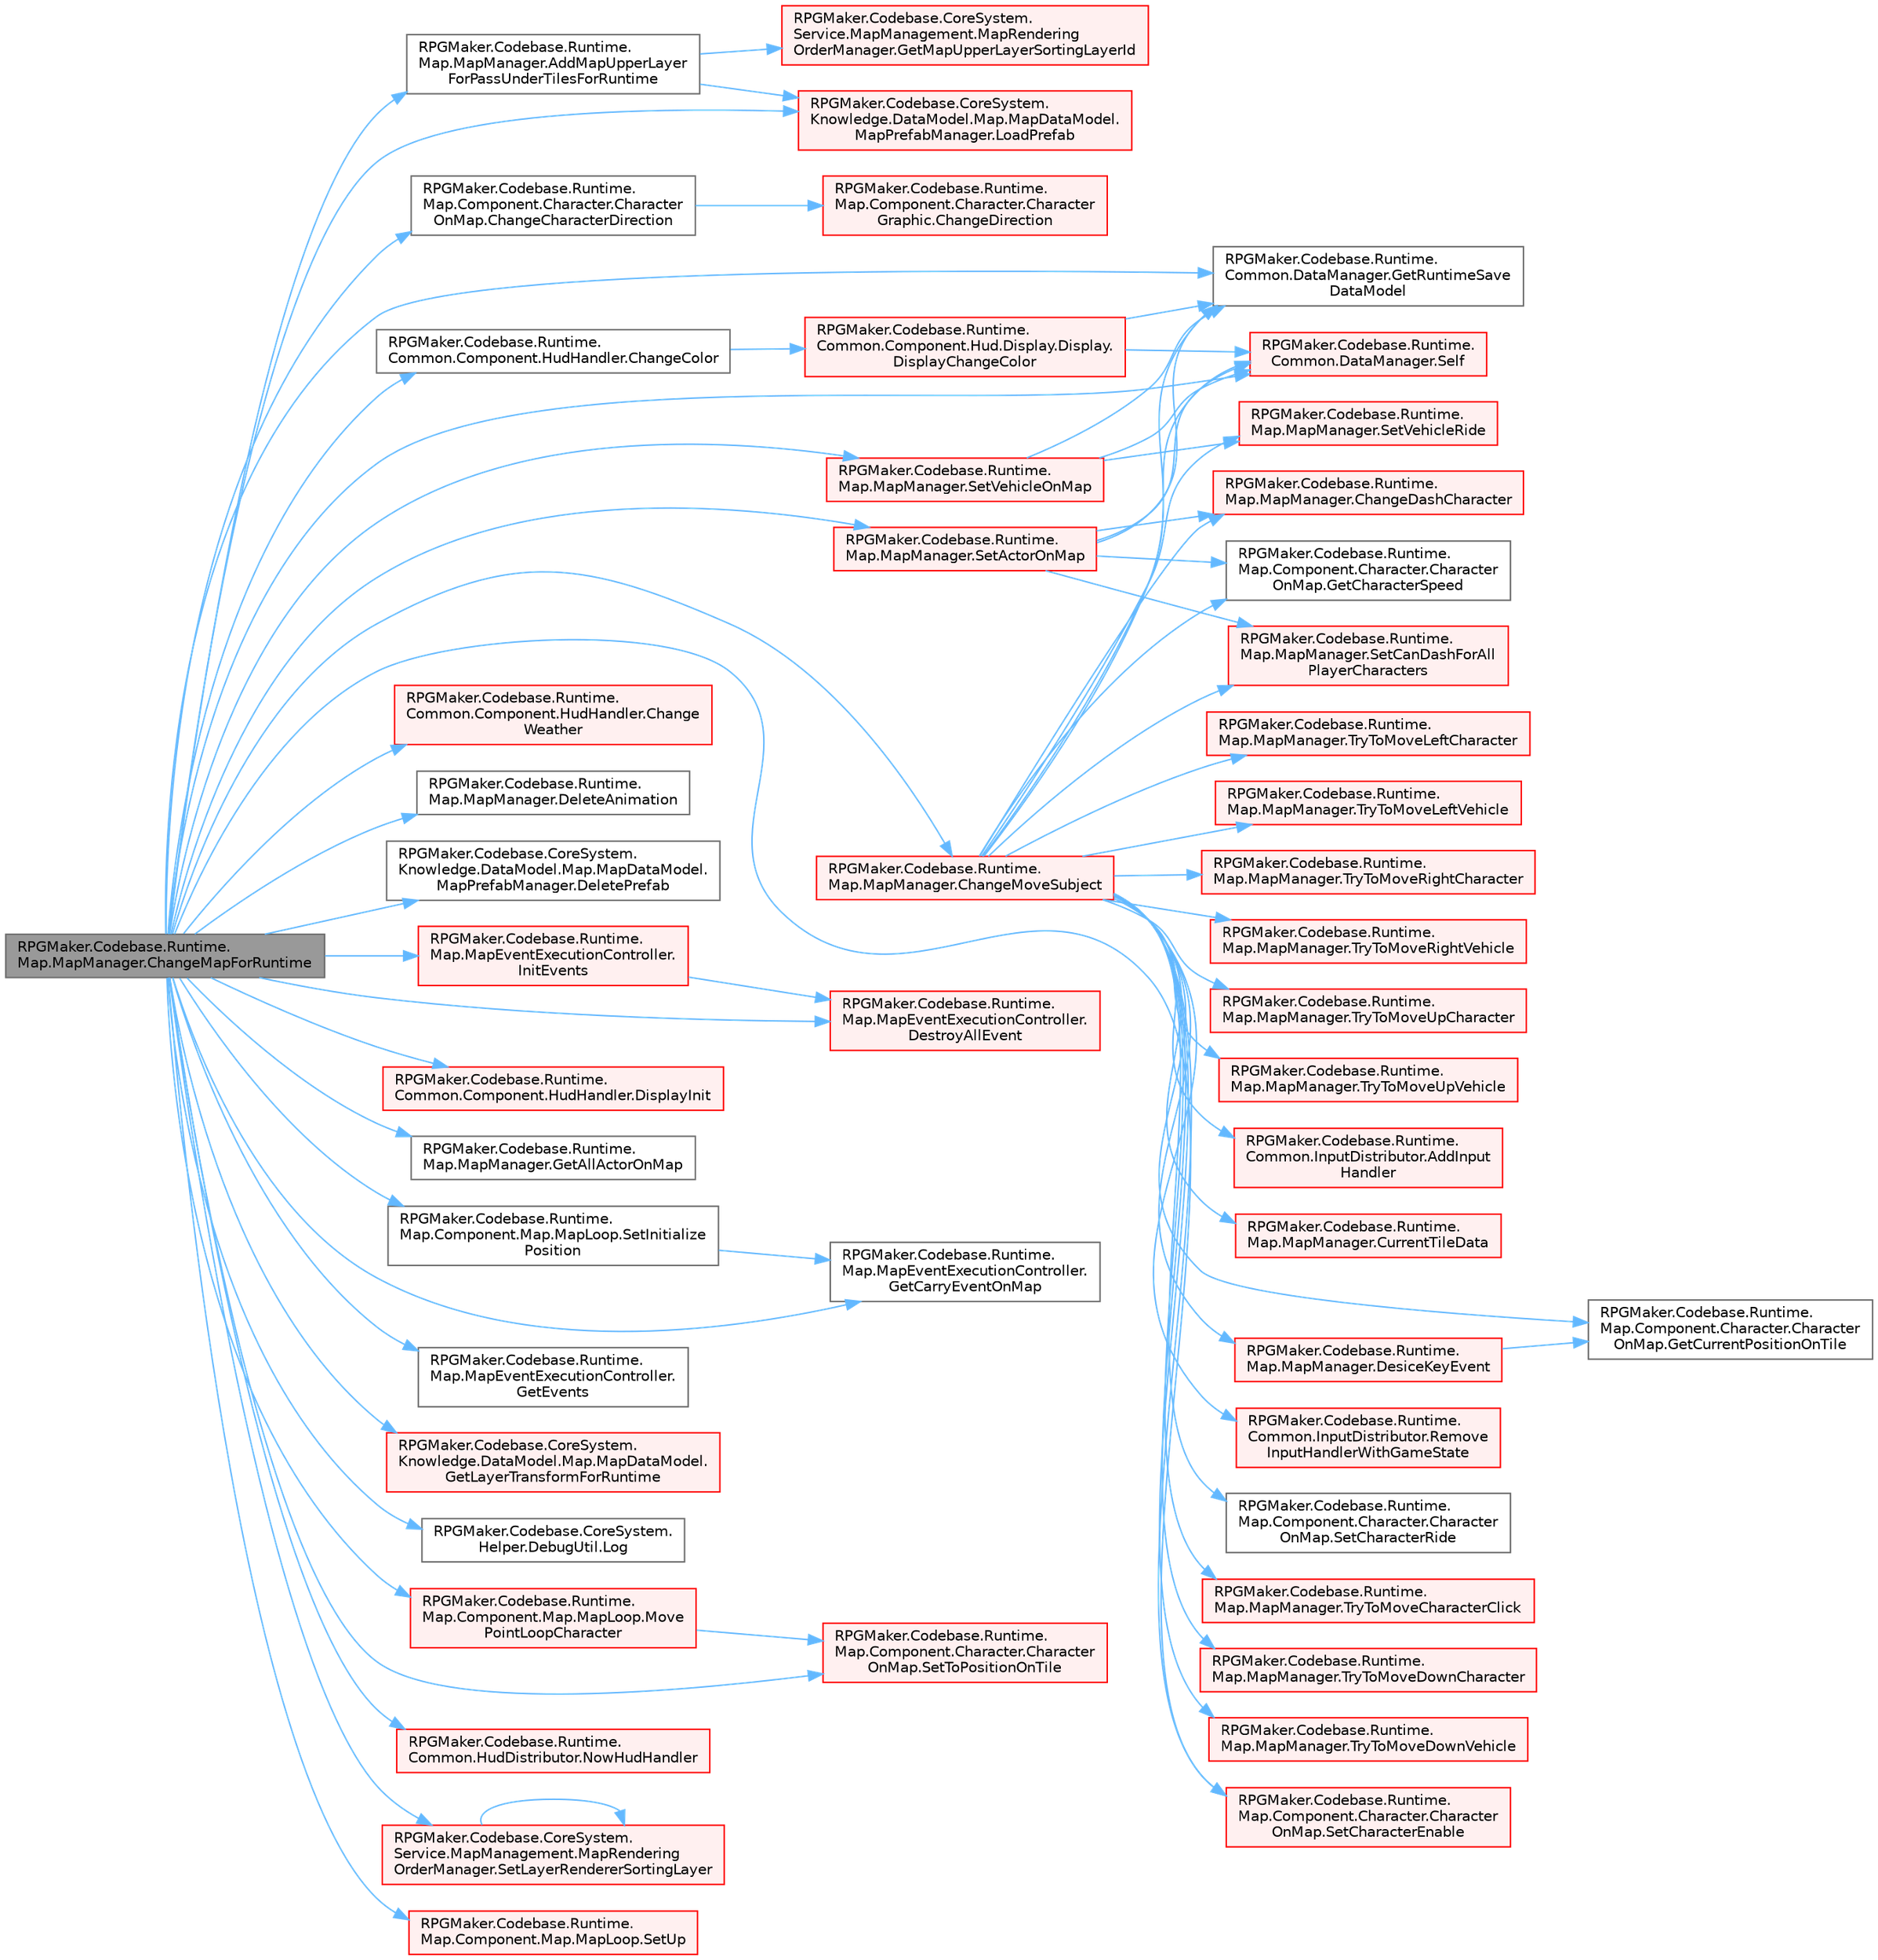 digraph "RPGMaker.Codebase.Runtime.Map.MapManager.ChangeMapForRuntime"
{
 // LATEX_PDF_SIZE
  bgcolor="transparent";
  edge [fontname=Helvetica,fontsize=10,labelfontname=Helvetica,labelfontsize=10];
  node [fontname=Helvetica,fontsize=10,shape=box,height=0.2,width=0.4];
  rankdir="LR";
  Node1 [id="Node000001",label="RPGMaker.Codebase.Runtime.\lMap.MapManager.ChangeMapForRuntime",height=0.2,width=0.4,color="gray40", fillcolor="grey60", style="filled", fontcolor="black",tooltip="マップを表示する"];
  Node1 -> Node2 [id="edge1_Node000001_Node000002",color="steelblue1",style="solid",tooltip=" "];
  Node2 [id="Node000002",label="RPGMaker.Codebase.Runtime.\lMap.MapManager.AddMapUpperLayer\lForPassUnderTilesForRuntime",height=0.2,width=0.4,color="grey40", fillcolor="white", style="filled",URL="$d5/d0f/class_r_p_g_maker_1_1_codebase_1_1_runtime_1_1_map_1_1_map_manager.html#aebcec49d022bd3f004acb8f77291ae6e",tooltip="下をくぐり抜けるタイル表示用の上層レイヤーを追加する。"];
  Node2 -> Node3 [id="edge2_Node000002_Node000003",color="steelblue1",style="solid",tooltip=" "];
  Node3 [id="Node000003",label="RPGMaker.Codebase.CoreSystem.\lService.MapManagement.MapRendering\lOrderManager.GetMapUpperLayerSortingLayerId",height=0.2,width=0.4,color="red", fillcolor="#FFF0F0", style="filled",URL="$d5/d51/class_r_p_g_maker_1_1_codebase_1_1_core_system_1_1_service_1_1_map_management_1_1_map_rendering_order_manager.html#a95d99668d3a68c58d724d8cba6114c29",tooltip="😁 マップ上側層並び替える層Id取得"];
  Node2 -> Node5 [id="edge3_Node000002_Node000005",color="steelblue1",style="solid",tooltip=" "];
  Node5 [id="Node000005",label="RPGMaker.Codebase.CoreSystem.\lKnowledge.DataModel.Map.MapDataModel.\lMapPrefabManager.LoadPrefab",height=0.2,width=0.4,color="red", fillcolor="#FFF0F0", style="filled",URL="$dd/db9/class_r_p_g_maker_1_1_codebase_1_1_core_system_1_1_knowledge_1_1_data_model_1_1_map_1_1_map_data_model_1_1_map_prefab_manager.html#a242e52d6c89e04659a56c186666f512d",tooltip="😁 重いファイルは必要な時にLoadするための処理"];
  Node1 -> Node12 [id="edge4_Node000001_Node000012",color="steelblue1",style="solid",tooltip=" "];
  Node12 [id="Node000012",label="RPGMaker.Codebase.Runtime.\lMap.Component.Character.Character\lOnMap.ChangeCharacterDirection",height=0.2,width=0.4,color="grey40", fillcolor="white", style="filled",URL="$d0/dad/class_r_p_g_maker_1_1_codebase_1_1_runtime_1_1_map_1_1_component_1_1_character_1_1_character_on_map.html#adfcb95a5cb4a72b7940a9260b208703e",tooltip="向きを変える"];
  Node12 -> Node13 [id="edge5_Node000012_Node000013",color="steelblue1",style="solid",tooltip=" "];
  Node13 [id="Node000013",label="RPGMaker.Codebase.Runtime.\lMap.Component.Character.Character\lGraphic.ChangeDirection",height=0.2,width=0.4,color="red", fillcolor="#FFF0F0", style="filled",URL="$da/d44/class_r_p_g_maker_1_1_codebase_1_1_runtime_1_1_map_1_1_component_1_1_character_1_1_character_graphic.html#a8d5ab5c51f8f01da17e02ee445042c14",tooltip=" "];
  Node1 -> Node18 [id="edge6_Node000001_Node000018",color="steelblue1",style="solid",tooltip=" "];
  Node18 [id="Node000018",label="RPGMaker.Codebase.Runtime.\lCommon.Component.HudHandler.ChangeColor",height=0.2,width=0.4,color="grey40", fillcolor="white", style="filled",URL="$d4/ddb/class_r_p_g_maker_1_1_codebase_1_1_runtime_1_1_common_1_1_component_1_1_hud_handler.html#a707280034c5a181f1c578baf129640db",tooltip="😁 色変更"];
  Node18 -> Node19 [id="edge7_Node000018_Node000019",color="steelblue1",style="solid",tooltip=" "];
  Node19 [id="Node000019",label="RPGMaker.Codebase.Runtime.\lCommon.Component.Hud.Display.Display.\lDisplayChangeColor",height=0.2,width=0.4,color="red", fillcolor="#FFF0F0", style="filled",URL="$d3/dde/class_r_p_g_maker_1_1_codebase_1_1_runtime_1_1_common_1_1_component_1_1_hud_1_1_display_1_1_display.html#a6411a6ec2faa7d2422ffa0e0d1588650",tooltip="😁 変更色表示"];
  Node19 -> Node28 [id="edge8_Node000019_Node000028",color="steelblue1",style="solid",tooltip=" "];
  Node28 [id="Node000028",label="RPGMaker.Codebase.Runtime.\lCommon.DataManager.GetRuntimeSave\lDataModel",height=0.2,width=0.4,color="grey40", fillcolor="white", style="filled",URL="$d5/d08/class_r_p_g_maker_1_1_codebase_1_1_runtime_1_1_common_1_1_data_manager.html#aa008ccb1bfddc97c2c6618cfe1fe9ab9",tooltip=" "];
  Node19 -> Node29 [id="edge9_Node000019_Node000029",color="steelblue1",style="solid",tooltip=" "];
  Node29 [id="Node000029",label="RPGMaker.Codebase.Runtime.\lCommon.DataManager.Self",height=0.2,width=0.4,color="red", fillcolor="#FFF0F0", style="filled",URL="$d5/d08/class_r_p_g_maker_1_1_codebase_1_1_runtime_1_1_common_1_1_data_manager.html#a8f0a40fd71fe0a873d1905e106299934",tooltip=" "];
  Node1 -> Node67 [id="edge10_Node000001_Node000067",color="steelblue1",style="solid",tooltip=" "];
  Node67 [id="Node000067",label="RPGMaker.Codebase.Runtime.\lMap.MapManager.ChangeMoveSubject",height=0.2,width=0.4,color="red", fillcolor="#FFF0F0", style="filled",URL="$d5/d0f/class_r_p_g_maker_1_1_codebase_1_1_runtime_1_1_map_1_1_map_manager.html#a5d00d2c525cee192d90fc53bbc0c8682",tooltip=" "];
  Node67 -> Node68 [id="edge11_Node000067_Node000068",color="steelblue1",style="solid",tooltip=" "];
  Node68 [id="Node000068",label="RPGMaker.Codebase.Runtime.\lCommon.InputDistributor.AddInput\lHandler",height=0.2,width=0.4,color="red", fillcolor="#FFF0F0", style="filled",URL="$d3/df6/class_r_p_g_maker_1_1_codebase_1_1_runtime_1_1_common_1_1_input_distributor.html#a402385a83dcdf16396dde4ed413ffc74",tooltip="キーやマウスのイベントに対して実行するコールバック処理の登録"];
  Node67 -> Node70 [id="edge12_Node000067_Node000070",color="steelblue1",style="solid",tooltip=" "];
  Node70 [id="Node000070",label="RPGMaker.Codebase.Runtime.\lMap.MapManager.ChangeDashCharacter",height=0.2,width=0.4,color="red", fillcolor="#FFF0F0", style="filled",URL="$d5/d0f/class_r_p_g_maker_1_1_codebase_1_1_runtime_1_1_map_1_1_map_manager.html#ae343073e8e052c2d583ec6ea5eb1a04b",tooltip="キャラクターのダッシュ、非ダッシュ切り替え"];
  Node67 -> Node73 [id="edge13_Node000067_Node000073",color="steelblue1",style="solid",tooltip=" "];
  Node73 [id="Node000073",label="RPGMaker.Codebase.Runtime.\lMap.MapManager.CurrentTileData",height=0.2,width=0.4,color="red", fillcolor="#FFF0F0", style="filled",URL="$d5/d0f/class_r_p_g_maker_1_1_codebase_1_1_runtime_1_1_map_1_1_map_manager.html#a6bd3ed94e7072c1d31769481ffb80100",tooltip="現在のマップのTilesOnThePositionを返却"];
  Node67 -> Node75 [id="edge14_Node000067_Node000075",color="steelblue1",style="solid",tooltip=" "];
  Node75 [id="Node000075",label="RPGMaker.Codebase.Runtime.\lMap.MapManager.DesiceKeyEvent",height=0.2,width=0.4,color="red", fillcolor="#FFF0F0", style="filled",URL="$d5/d0f/class_r_p_g_maker_1_1_codebase_1_1_runtime_1_1_map_1_1_map_manager.html#a2655da596d391627e8c2f71e6e490b62",tooltip="目の前にイベントがあり、その発動契機がTalkであればイベントを開始する"];
  Node75 -> Node146 [id="edge15_Node000075_Node000146",color="steelblue1",style="solid",tooltip=" "];
  Node146 [id="Node000146",label="RPGMaker.Codebase.Runtime.\lMap.Component.Character.Character\lOnMap.GetCurrentPositionOnTile",height=0.2,width=0.4,color="grey40", fillcolor="white", style="filled",URL="$d0/dad/class_r_p_g_maker_1_1_codebase_1_1_runtime_1_1_map_1_1_component_1_1_character_1_1_character_on_map.html#ad595963f96c284bcc874ab574c3635f4",tooltip="現在のタイル位置を取得"];
  Node67 -> Node262 [id="edge16_Node000067_Node000262",color="steelblue1",style="solid",tooltip=" "];
  Node262 [id="Node000262",label="RPGMaker.Codebase.Runtime.\lMap.Component.Character.Character\lOnMap.GetCharacterSpeed",height=0.2,width=0.4,color="grey40", fillcolor="white", style="filled",URL="$d0/dad/class_r_p_g_maker_1_1_codebase_1_1_runtime_1_1_map_1_1_component_1_1_character_1_1_character_on_map.html#a3728efd56f8c93ccb040cbb6523854e2",tooltip=" "];
  Node67 -> Node146 [id="edge17_Node000067_Node000146",color="steelblue1",style="solid",tooltip=" "];
  Node67 -> Node28 [id="edge18_Node000067_Node000028",color="steelblue1",style="solid",tooltip=" "];
  Node67 -> Node263 [id="edge19_Node000067_Node000263",color="steelblue1",style="solid",tooltip=" "];
  Node263 [id="Node000263",label="RPGMaker.Codebase.Runtime.\lCommon.InputDistributor.Remove\lInputHandlerWithGameState",height=0.2,width=0.4,color="red", fillcolor="#FFF0F0", style="filled",URL="$d3/df6/class_r_p_g_maker_1_1_codebase_1_1_runtime_1_1_common_1_1_input_distributor.html#a94f2b7f6d7e8ce2a8cef3862a2199c67",tooltip="GameStateに紐づくキーやマウスのイベントを破棄する"];
  Node67 -> Node29 [id="edge20_Node000067_Node000029",color="steelblue1",style="solid",tooltip=" "];
  Node67 -> Node113 [id="edge21_Node000067_Node000113",color="steelblue1",style="solid",tooltip=" "];
  Node113 [id="Node000113",label="RPGMaker.Codebase.Runtime.\lMap.MapManager.SetCanDashForAll\lPlayerCharacters",height=0.2,width=0.4,color="red", fillcolor="#FFF0F0", style="filled",URL="$d5/d0f/class_r_p_g_maker_1_1_codebase_1_1_runtime_1_1_map_1_1_map_manager.html#ad6f2476571aacddc416bc299ab747122",tooltip="ダッシュ可能かどうかの設定。"];
  Node67 -> Node252 [id="edge22_Node000067_Node000252",color="steelblue1",style="solid",tooltip=" "];
  Node252 [id="Node000252",label="RPGMaker.Codebase.Runtime.\lMap.Component.Character.Character\lOnMap.SetCharacterEnable",height=0.2,width=0.4,color="red", fillcolor="#FFF0F0", style="filled",URL="$d0/dad/class_r_p_g_maker_1_1_codebase_1_1_runtime_1_1_map_1_1_component_1_1_character_1_1_character_on_map.html#a756f1d45637d9696729bae9d07e79b81",tooltip=" "];
  Node67 -> Node264 [id="edge23_Node000067_Node000264",color="steelblue1",style="solid",tooltip=" "];
  Node264 [id="Node000264",label="RPGMaker.Codebase.Runtime.\lMap.Component.Character.Character\lOnMap.SetCharacterRide",height=0.2,width=0.4,color="grey40", fillcolor="white", style="filled",URL="$d0/dad/class_r_p_g_maker_1_1_codebase_1_1_runtime_1_1_map_1_1_component_1_1_character_1_1_character_on_map.html#a4b089ec6488b17ceb7a6990d08a165f3",tooltip=" "];
  Node67 -> Node265 [id="edge24_Node000067_Node000265",color="steelblue1",style="solid",tooltip=" "];
  Node265 [id="Node000265",label="RPGMaker.Codebase.Runtime.\lMap.MapManager.SetVehicleRide",height=0.2,width=0.4,color="red", fillcolor="#FFF0F0", style="filled",URL="$d5/d0f/class_r_p_g_maker_1_1_codebase_1_1_runtime_1_1_map_1_1_map_manager.html#af10ca0bbb27b59ceedfbdc9e4b8d5894",tooltip=" "];
  Node67 -> Node270 [id="edge25_Node000067_Node000270",color="steelblue1",style="solid",tooltip=" "];
  Node270 [id="Node000270",label="RPGMaker.Codebase.Runtime.\lMap.MapManager.TryToMoveCharacterClick",height=0.2,width=0.4,color="red", fillcolor="#FFF0F0", style="filled",URL="$d5/d0f/class_r_p_g_maker_1_1_codebase_1_1_runtime_1_1_map_1_1_map_manager.html#a3a7ad6e6d848e31770443541b2113049",tooltip="キャラクターの移動を試行する （対象位置が進入不可の場合は向きだけ変える）"];
  Node67 -> Node277 [id="edge26_Node000067_Node000277",color="steelblue1",style="solid",tooltip=" "];
  Node277 [id="Node000277",label="RPGMaker.Codebase.Runtime.\lMap.MapManager.TryToMoveDownCharacter",height=0.2,width=0.4,color="red", fillcolor="#FFF0F0", style="filled",URL="$d5/d0f/class_r_p_g_maker_1_1_codebase_1_1_runtime_1_1_map_1_1_map_manager.html#ab602fb3908c965ecbdfa140fa64e3de4",tooltip=" "];
  Node67 -> Node278 [id="edge27_Node000067_Node000278",color="steelblue1",style="solid",tooltip=" "];
  Node278 [id="Node000278",label="RPGMaker.Codebase.Runtime.\lMap.MapManager.TryToMoveDownVehicle",height=0.2,width=0.4,color="red", fillcolor="#FFF0F0", style="filled",URL="$d5/d0f/class_r_p_g_maker_1_1_codebase_1_1_runtime_1_1_map_1_1_map_manager.html#a476c0a4fd7efbcd64fb342d4988ba6f7",tooltip=" "];
  Node67 -> Node279 [id="edge28_Node000067_Node000279",color="steelblue1",style="solid",tooltip=" "];
  Node279 [id="Node000279",label="RPGMaker.Codebase.Runtime.\lMap.MapManager.TryToMoveLeftCharacter",height=0.2,width=0.4,color="red", fillcolor="#FFF0F0", style="filled",URL="$d5/d0f/class_r_p_g_maker_1_1_codebase_1_1_runtime_1_1_map_1_1_map_manager.html#a1d7da40eb2e0a29eda0e228f434a77ec",tooltip="Actionへの代入時に内容が確認しやすいように、各向き分メソッドを用意。"];
  Node67 -> Node280 [id="edge29_Node000067_Node000280",color="steelblue1",style="solid",tooltip=" "];
  Node280 [id="Node000280",label="RPGMaker.Codebase.Runtime.\lMap.MapManager.TryToMoveLeftVehicle",height=0.2,width=0.4,color="red", fillcolor="#FFF0F0", style="filled",URL="$d5/d0f/class_r_p_g_maker_1_1_codebase_1_1_runtime_1_1_map_1_1_map_manager.html#a8efa0bcf03ce7e5b2b1746ccc3ee13c0",tooltip="Actionへの代入時に内容が確認しやすいように、各向き分メソッドを用意。"];
  Node67 -> Node281 [id="edge30_Node000067_Node000281",color="steelblue1",style="solid",tooltip=" "];
  Node281 [id="Node000281",label="RPGMaker.Codebase.Runtime.\lMap.MapManager.TryToMoveRightCharacter",height=0.2,width=0.4,color="red", fillcolor="#FFF0F0", style="filled",URL="$d5/d0f/class_r_p_g_maker_1_1_codebase_1_1_runtime_1_1_map_1_1_map_manager.html#a4de669f540fb731c58fe2aaf3218c235",tooltip=" "];
  Node67 -> Node282 [id="edge31_Node000067_Node000282",color="steelblue1",style="solid",tooltip=" "];
  Node282 [id="Node000282",label="RPGMaker.Codebase.Runtime.\lMap.MapManager.TryToMoveRightVehicle",height=0.2,width=0.4,color="red", fillcolor="#FFF0F0", style="filled",URL="$d5/d0f/class_r_p_g_maker_1_1_codebase_1_1_runtime_1_1_map_1_1_map_manager.html#a3ec5763f85b5b41539237530c5806901",tooltip=" "];
  Node67 -> Node283 [id="edge32_Node000067_Node000283",color="steelblue1",style="solid",tooltip=" "];
  Node283 [id="Node000283",label="RPGMaker.Codebase.Runtime.\lMap.MapManager.TryToMoveUpCharacter",height=0.2,width=0.4,color="red", fillcolor="#FFF0F0", style="filled",URL="$d5/d0f/class_r_p_g_maker_1_1_codebase_1_1_runtime_1_1_map_1_1_map_manager.html#ac3d79e5a98a34a7f08f34402600f7a57",tooltip=" "];
  Node67 -> Node284 [id="edge33_Node000067_Node000284",color="steelblue1",style="solid",tooltip=" "];
  Node284 [id="Node000284",label="RPGMaker.Codebase.Runtime.\lMap.MapManager.TryToMoveUpVehicle",height=0.2,width=0.4,color="red", fillcolor="#FFF0F0", style="filled",URL="$d5/d0f/class_r_p_g_maker_1_1_codebase_1_1_runtime_1_1_map_1_1_map_manager.html#ac56d14e743bf2942bb37db5c5954063e",tooltip=" "];
  Node1 -> Node286 [id="edge34_Node000001_Node000286",color="steelblue1",style="solid",tooltip=" "];
  Node286 [id="Node000286",label="RPGMaker.Codebase.Runtime.\lCommon.Component.HudHandler.Change\lWeather",height=0.2,width=0.4,color="red", fillcolor="#FFF0F0", style="filled",URL="$d4/ddb/class_r_p_g_maker_1_1_codebase_1_1_runtime_1_1_common_1_1_component_1_1_hud_handler.html#aa96841bec2a803f09cb83bf6399cc805",tooltip="😁 天気変更"];
  Node1 -> Node288 [id="edge35_Node000001_Node000288",color="steelblue1",style="solid",tooltip=" "];
  Node288 [id="Node000288",label="RPGMaker.Codebase.Runtime.\lMap.MapManager.DeleteAnimation",height=0.2,width=0.4,color="grey40", fillcolor="white", style="filled",URL="$d5/d0f/class_r_p_g_maker_1_1_codebase_1_1_runtime_1_1_map_1_1_map_manager.html#ac2a742daf38c7863f202f6d03e401281",tooltip="以降、セーブデータ関連"];
  Node1 -> Node289 [id="edge36_Node000001_Node000289",color="steelblue1",style="solid",tooltip=" "];
  Node289 [id="Node000289",label="RPGMaker.Codebase.CoreSystem.\lKnowledge.DataModel.Map.MapDataModel.\lMapPrefabManager.DeletePrefab",height=0.2,width=0.4,color="grey40", fillcolor="white", style="filled",URL="$dd/db9/class_r_p_g_maker_1_1_codebase_1_1_core_system_1_1_knowledge_1_1_data_model_1_1_map_1_1_map_data_model_1_1_map_prefab_manager.html#af652e3565eebb9a9b3dbabd1d56001ea",tooltip="😁 マップPrefabを削除"];
  Node1 -> Node290 [id="edge37_Node000001_Node000290",color="steelblue1",style="solid",tooltip=" "];
  Node290 [id="Node000290",label="RPGMaker.Codebase.Runtime.\lMap.MapEventExecutionController.\lDestroyAllEvent",height=0.2,width=0.4,color="red", fillcolor="#FFF0F0", style="filled",URL="$db/d6c/class_r_p_g_maker_1_1_codebase_1_1_runtime_1_1_map_1_1_map_event_execution_controller.html#a5af3576a0b4709a20541475e47014880",tooltip="全てのイベントを破棄する"];
  Node1 -> Node139 [id="edge38_Node000001_Node000139",color="steelblue1",style="solid",tooltip=" "];
  Node139 [id="Node000139",label="RPGMaker.Codebase.Runtime.\lCommon.Component.HudHandler.DisplayInit",height=0.2,width=0.4,color="red", fillcolor="#FFF0F0", style="filled",URL="$d4/ddb/class_r_p_g_maker_1_1_codebase_1_1_runtime_1_1_common_1_1_component_1_1_hud_handler.html#a48d9151e60197c1fc6ca30ce116c953c",tooltip="😁 初期化表示"];
  Node1 -> Node292 [id="edge39_Node000001_Node000292",color="steelblue1",style="solid",tooltip=" "];
  Node292 [id="Node000292",label="RPGMaker.Codebase.Runtime.\lMap.MapManager.GetAllActorOnMap",height=0.2,width=0.4,color="grey40", fillcolor="white", style="filled",URL="$d5/d0f/class_r_p_g_maker_1_1_codebase_1_1_runtime_1_1_map_1_1_map_manager.html#ae9abdce9b407bb0afa7c93a9632177ba",tooltip="操作中のアクターを含めたパーティメンバー全員の情報を取得する"];
  Node1 -> Node293 [id="edge40_Node000001_Node000293",color="steelblue1",style="solid",tooltip=" "];
  Node293 [id="Node000293",label="RPGMaker.Codebase.Runtime.\lMap.MapEventExecutionController.\lGetCarryEventOnMap",height=0.2,width=0.4,color="grey40", fillcolor="white", style="filled",URL="$db/d6c/class_r_p_g_maker_1_1_codebase_1_1_runtime_1_1_map_1_1_map_event_execution_controller.html#ac63d19dda0b7a41545a24571abebddc3",tooltip="次のマップに遷移する際に、削除しないイベントのGameObjectを返却"];
  Node1 -> Node222 [id="edge41_Node000001_Node000222",color="steelblue1",style="solid",tooltip=" "];
  Node222 [id="Node000222",label="RPGMaker.Codebase.Runtime.\lMap.MapEventExecutionController.\lGetEvents",height=0.2,width=0.4,color="grey40", fillcolor="white", style="filled",URL="$db/d6c/class_r_p_g_maker_1_1_codebase_1_1_runtime_1_1_map_1_1_map_event_execution_controller.html#a9bbf8c17f4e918ec6053dc6901d9fd17",tooltip="マップ内のイベントリスト返却"];
  Node1 -> Node294 [id="edge42_Node000001_Node000294",color="steelblue1",style="solid",tooltip=" "];
  Node294 [id="Node000294",label="RPGMaker.Codebase.CoreSystem.\lKnowledge.DataModel.Map.MapDataModel.\lGetLayerTransformForRuntime",height=0.2,width=0.4,color="red", fillcolor="#FFF0F0", style="filled",URL="$d8/d51/class_r_p_g_maker_1_1_codebase_1_1_core_system_1_1_knowledge_1_1_data_model_1_1_map_1_1_map_data_model.html#a3ce7480af0b1ccf56688468c6a8e4870",tooltip="😁 実行時のためのレイヤー変身取得"];
  Node1 -> Node28 [id="edge43_Node000001_Node000028",color="steelblue1",style="solid",tooltip=" "];
  Node1 -> Node295 [id="edge44_Node000001_Node000295",color="steelblue1",style="solid",tooltip=" "];
  Node295 [id="Node000295",label="RPGMaker.Codebase.Runtime.\lMap.MapEventExecutionController.\lInitEvents",height=0.2,width=0.4,color="red", fillcolor="#FFF0F0", style="filled",URL="$db/d6c/class_r_p_g_maker_1_1_codebase_1_1_runtime_1_1_map_1_1_map_event_execution_controller.html#ab495582b22a0da81cb51914e579edb76",tooltip="マップ内のイベントを初期化"];
  Node295 -> Node290 [id="edge45_Node000295_Node000290",color="steelblue1",style="solid",tooltip=" "];
  Node1 -> Node5 [id="edge46_Node000001_Node000005",color="steelblue1",style="solid",tooltip=" "];
  Node1 -> Node276 [id="edge47_Node000001_Node000276",color="steelblue1",style="solid",tooltip=" "];
  Node276 [id="Node000276",label="RPGMaker.Codebase.CoreSystem.\lHelper.DebugUtil.Log",height=0.2,width=0.4,color="grey40", fillcolor="white", style="filled",URL="$d0/dba/class_r_p_g_maker_1_1_codebase_1_1_core_system_1_1_helper_1_1_debug_util.html#ae769554710c95a408921ec8596769145",tooltip="😁 オブジェクトを文字列化してUnityコンソールに表示する。"];
  Node1 -> Node331 [id="edge48_Node000001_Node000331",color="steelblue1",style="solid",tooltip=" "];
  Node331 [id="Node000331",label="RPGMaker.Codebase.Runtime.\lMap.Component.Map.MapLoop.Move\lPointLoopCharacter",height=0.2,width=0.4,color="red", fillcolor="#FFF0F0", style="filled",URL="$d9/d69/class_r_p_g_maker_1_1_codebase_1_1_runtime_1_1_map_1_1_component_1_1_map_1_1_map_loop.html#a58c4eaee6f1cab937a85cca4aa4c73b1",tooltip=" "];
  Node331 -> Node327 [id="edge49_Node000331_Node000327",color="steelblue1",style="solid",tooltip=" "];
  Node327 [id="Node000327",label="RPGMaker.Codebase.Runtime.\lMap.Component.Character.Character\lOnMap.SetToPositionOnTile",height=0.2,width=0.4,color="red", fillcolor="#FFF0F0", style="filled",URL="$d0/dad/class_r_p_g_maker_1_1_codebase_1_1_runtime_1_1_map_1_1_component_1_1_character_1_1_character_on_map.html#a651992270bdda6f0bd081d9f55b619c0",tooltip="指定したタイルの位置を設定"];
  Node1 -> Node123 [id="edge50_Node000001_Node000123",color="steelblue1",style="solid",tooltip=" "];
  Node123 [id="Node000123",label="RPGMaker.Codebase.Runtime.\lCommon.HudDistributor.NowHudHandler",height=0.2,width=0.4,color="red", fillcolor="#FFF0F0", style="filled",URL="$de/df1/class_r_p_g_maker_1_1_codebase_1_1_runtime_1_1_common_1_1_hud_distributor.html#a9d7e7a73b205c8bbd12640dd907d18c4",tooltip="現在のHudHandlerを返却"];
  Node1 -> Node29 [id="edge51_Node000001_Node000029",color="steelblue1",style="solid",tooltip=" "];
  Node1 -> Node333 [id="edge52_Node000001_Node000333",color="steelblue1",style="solid",tooltip=" "];
  Node333 [id="Node000333",label="RPGMaker.Codebase.Runtime.\lMap.MapManager.SetActorOnMap",height=0.2,width=0.4,color="red", fillcolor="#FFF0F0", style="filled",URL="$d5/d0f/class_r_p_g_maker_1_1_codebase_1_1_runtime_1_1_map_1_1_map_manager.html#ab10efbb123b9f95680a21f0595044965",tooltip=" "];
  Node333 -> Node70 [id="edge53_Node000333_Node000070",color="steelblue1",style="solid",tooltip=" "];
  Node333 -> Node262 [id="edge54_Node000333_Node000262",color="steelblue1",style="solid",tooltip=" "];
  Node333 -> Node28 [id="edge55_Node000333_Node000028",color="steelblue1",style="solid",tooltip=" "];
  Node333 -> Node29 [id="edge56_Node000333_Node000029",color="steelblue1",style="solid",tooltip=" "];
  Node333 -> Node113 [id="edge57_Node000333_Node000113",color="steelblue1",style="solid",tooltip=" "];
  Node1 -> Node252 [id="edge58_Node000001_Node000252",color="steelblue1",style="solid",tooltip=" "];
  Node1 -> Node341 [id="edge59_Node000001_Node000341",color="steelblue1",style="solid",tooltip=" "];
  Node341 [id="Node000341",label="RPGMaker.Codebase.Runtime.\lMap.Component.Map.MapLoop.SetInitialize\lPosition",height=0.2,width=0.4,color="grey40", fillcolor="white", style="filled",URL="$d9/d69/class_r_p_g_maker_1_1_codebase_1_1_runtime_1_1_map_1_1_component_1_1_map_1_1_map_loop.html#a85e714fa8710b770ce7d340c5b5e750b",tooltip=" "];
  Node341 -> Node293 [id="edge60_Node000341_Node000293",color="steelblue1",style="solid",tooltip=" "];
  Node1 -> Node342 [id="edge61_Node000001_Node000342",color="steelblue1",style="solid",tooltip=" "];
  Node342 [id="Node000342",label="RPGMaker.Codebase.CoreSystem.\lService.MapManagement.MapRendering\lOrderManager.SetLayerRendererSortingLayer",height=0.2,width=0.4,color="red", fillcolor="#FFF0F0", style="filled",URL="$d5/d51/class_r_p_g_maker_1_1_codebase_1_1_core_system_1_1_service_1_1_map_management_1_1_map_rendering_order_manager.html#a921c81e6c3f02ac726d6cda3a374502b",tooltip="😁 層描画ソート層設定"];
  Node342 -> Node342 [id="edge62_Node000342_Node000342",color="steelblue1",style="solid",tooltip=" "];
  Node1 -> Node327 [id="edge63_Node000001_Node000327",color="steelblue1",style="solid",tooltip=" "];
  Node1 -> Node344 [id="edge64_Node000001_Node000344",color="steelblue1",style="solid",tooltip=" "];
  Node344 [id="Node000344",label="RPGMaker.Codebase.Runtime.\lMap.Component.Map.MapLoop.SetUp",height=0.2,width=0.4,color="red", fillcolor="#FFF0F0", style="filled",URL="$d9/d69/class_r_p_g_maker_1_1_codebase_1_1_runtime_1_1_map_1_1_component_1_1_map_1_1_map_loop.html#ae4fdb601b3cd1e42ffdaa7822b777194",tooltip=" "];
  Node1 -> Node346 [id="edge65_Node000001_Node000346",color="steelblue1",style="solid",tooltip=" "];
  Node346 [id="Node000346",label="RPGMaker.Codebase.Runtime.\lMap.MapManager.SetVehicleOnMap",height=0.2,width=0.4,color="red", fillcolor="#FFF0F0", style="filled",URL="$d5/d0f/class_r_p_g_maker_1_1_codebase_1_1_runtime_1_1_map_1_1_map_manager.html#a37e412a35b210f1313f567ba8ade8b96",tooltip=" "];
  Node346 -> Node28 [id="edge66_Node000346_Node000028",color="steelblue1",style="solid",tooltip=" "];
  Node346 -> Node29 [id="edge67_Node000346_Node000029",color="steelblue1",style="solid",tooltip=" "];
  Node346 -> Node265 [id="edge68_Node000346_Node000265",color="steelblue1",style="solid",tooltip=" "];
}
